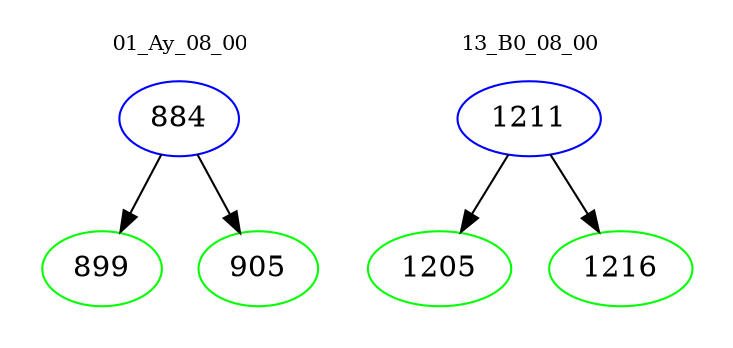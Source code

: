 digraph{
subgraph cluster_0 {
color = white
label = "01_Ay_08_00";
fontsize=10;
T0_884 [label="884", color="blue"]
T0_884 -> T0_899 [color="black"]
T0_899 [label="899", color="green"]
T0_884 -> T0_905 [color="black"]
T0_905 [label="905", color="green"]
}
subgraph cluster_1 {
color = white
label = "13_B0_08_00";
fontsize=10;
T1_1211 [label="1211", color="blue"]
T1_1211 -> T1_1205 [color="black"]
T1_1205 [label="1205", color="green"]
T1_1211 -> T1_1216 [color="black"]
T1_1216 [label="1216", color="green"]
}
}
